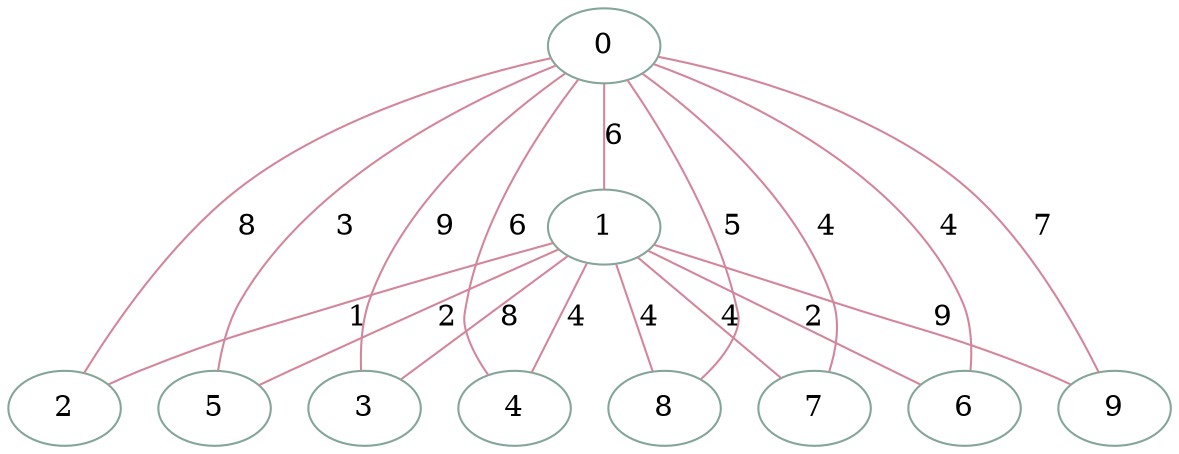 graph  {
	
	n1[color="#84a598",label="0"];
	n2[color="#84a598",label="1"];
	n3[color="#84a598",label="2"];
	n4[color="#84a598",label="3"];
	n5[color="#84a598",label="4"];
	n6[color="#84a598",label="5"];
	n7[color="#84a598",label="6"];
	n8[color="#84a598",label="7"];
	n9[color="#84a598",label="8"];
	n10[color="#84a598",label="9"];
	n1--n2[color="#d3869b",label="6"];
	n1--n3[color="#d3869b",label="8"];
	n1--n4[color="#d3869b",label="9"];
	n1--n5[color="#d3869b",label="6"];
	n1--n6[color="#d3869b",label="3"];
	n1--n7[color="#d3869b",label="4"];
	n1--n8[color="#d3869b",label="4"];
	n1--n9[color="#d3869b",label="5"];
	n1--n10[color="#d3869b",label="7"];
	n2--n3[color="#d3869b",label="1"];
	n2--n4[color="#d3869b",label="8"];
	n2--n5[color="#d3869b",label="4"];
	n2--n6[color="#d3869b",label="2"];
	n2--n7[color="#d3869b",label="2"];
	n2--n8[color="#d3869b",label="4"];
	n2--n9[color="#d3869b",label="4"];
	n2--n10[color="#d3869b",label="9"];
	
}

